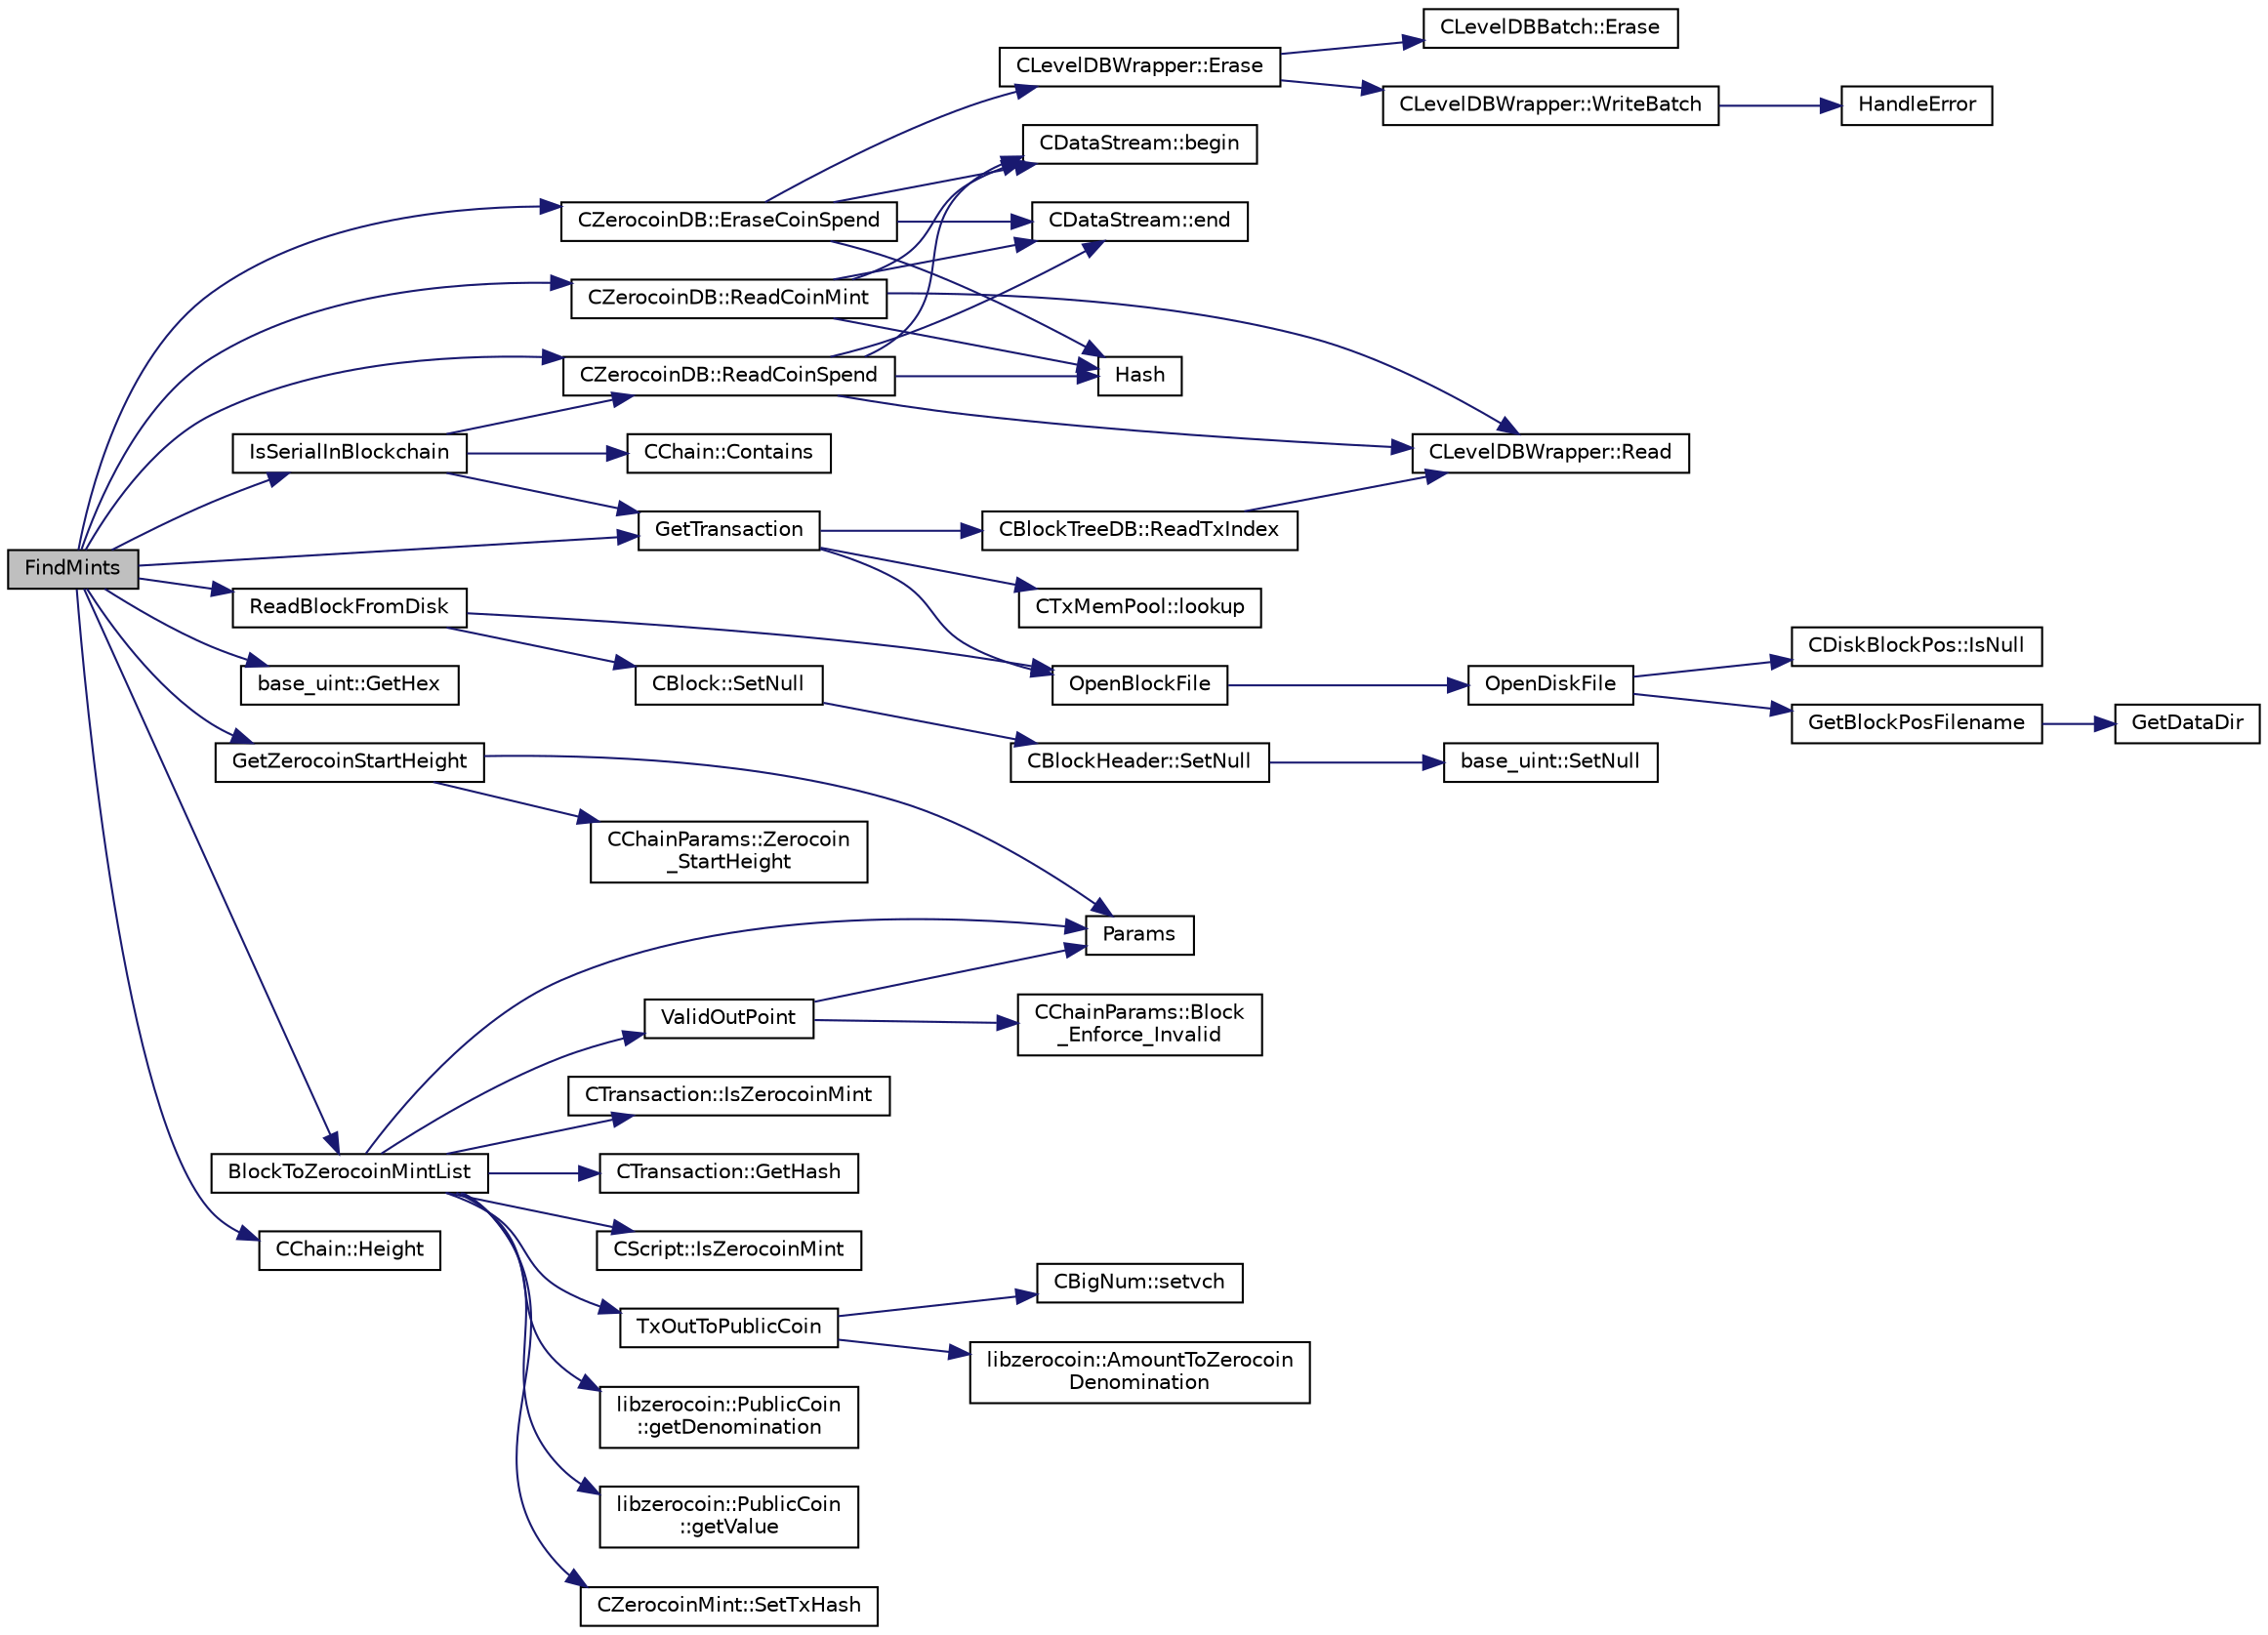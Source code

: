 digraph "FindMints"
{
  edge [fontname="Helvetica",fontsize="10",labelfontname="Helvetica",labelfontsize="10"];
  node [fontname="Helvetica",fontsize="10",shape=record];
  rankdir="LR";
  Node473 [label="FindMints",height=0.2,width=0.4,color="black", fillcolor="grey75", style="filled", fontcolor="black"];
  Node473 -> Node474 [color="midnightblue",fontsize="10",style="solid",fontname="Helvetica"];
  Node474 [label="CZerocoinDB::ReadCoinMint",height=0.2,width=0.4,color="black", fillcolor="white", style="filled",URL="$class_c_zerocoin_d_b.html#a90b0f4aecbbbe57b1b9cad6e1c37ec15"];
  Node474 -> Node475 [color="midnightblue",fontsize="10",style="solid",fontname="Helvetica"];
  Node475 [label="Hash",height=0.2,width=0.4,color="black", fillcolor="white", style="filled",URL="$hash_8h.html#a12c5e981d7f5f2850027fd5e932eff61",tooltip="Compute the 256-bit hash of a std::string. "];
  Node474 -> Node476 [color="midnightblue",fontsize="10",style="solid",fontname="Helvetica"];
  Node476 [label="CDataStream::begin",height=0.2,width=0.4,color="black", fillcolor="white", style="filled",URL="$class_c_data_stream.html#a2355d11752d8622badfbc03e9ed192fd"];
  Node474 -> Node477 [color="midnightblue",fontsize="10",style="solid",fontname="Helvetica"];
  Node477 [label="CDataStream::end",height=0.2,width=0.4,color="black", fillcolor="white", style="filled",URL="$class_c_data_stream.html#a66409dbd4403682fe674e2e71173cab4"];
  Node474 -> Node478 [color="midnightblue",fontsize="10",style="solid",fontname="Helvetica"];
  Node478 [label="CLevelDBWrapper::Read",height=0.2,width=0.4,color="black", fillcolor="white", style="filled",URL="$class_c_level_d_b_wrapper.html#a0cb51d3b8f042641b2d0aa76c3185527"];
  Node473 -> Node479 [color="midnightblue",fontsize="10",style="solid",fontname="Helvetica"];
  Node479 [label="GetTransaction",height=0.2,width=0.4,color="black", fillcolor="white", style="filled",URL="$main_8cpp.html#a044ae412844f02db690466dd24d9bb71",tooltip="Return transaction in tx, and if it was found inside a block, its hash is placed in hashBlock..."];
  Node479 -> Node480 [color="midnightblue",fontsize="10",style="solid",fontname="Helvetica"];
  Node480 [label="CTxMemPool::lookup",height=0.2,width=0.4,color="black", fillcolor="white", style="filled",URL="$class_c_tx_mem_pool.html#ad6d9966cdeb4b6586f7186e709b4e77e"];
  Node479 -> Node481 [color="midnightblue",fontsize="10",style="solid",fontname="Helvetica"];
  Node481 [label="CBlockTreeDB::ReadTxIndex",height=0.2,width=0.4,color="black", fillcolor="white", style="filled",URL="$class_c_block_tree_d_b.html#a74383427266d627e84c2d0c8e21e03c7"];
  Node481 -> Node478 [color="midnightblue",fontsize="10",style="solid",fontname="Helvetica"];
  Node479 -> Node482 [color="midnightblue",fontsize="10",style="solid",fontname="Helvetica"];
  Node482 [label="OpenBlockFile",height=0.2,width=0.4,color="black", fillcolor="white", style="filled",URL="$main_8cpp.html#a0d81388930a4ccb6a69b9abdd1ef5097",tooltip="Open a block file (blk?????.dat) "];
  Node482 -> Node483 [color="midnightblue",fontsize="10",style="solid",fontname="Helvetica"];
  Node483 [label="OpenDiskFile",height=0.2,width=0.4,color="black", fillcolor="white", style="filled",URL="$main_8cpp.html#ab15fc61f1d9596ad0aca703ff2c74635"];
  Node483 -> Node484 [color="midnightblue",fontsize="10",style="solid",fontname="Helvetica"];
  Node484 [label="CDiskBlockPos::IsNull",height=0.2,width=0.4,color="black", fillcolor="white", style="filled",URL="$struct_c_disk_block_pos.html#a7dd98fe3f5372d358df61db31899b0af"];
  Node483 -> Node485 [color="midnightblue",fontsize="10",style="solid",fontname="Helvetica"];
  Node485 [label="GetBlockPosFilename",height=0.2,width=0.4,color="black", fillcolor="white", style="filled",URL="$main_8cpp.html#a2f26f074aac584c3398de1dcdac59de9",tooltip="Translation to a filesystem path. "];
  Node485 -> Node486 [color="midnightblue",fontsize="10",style="solid",fontname="Helvetica"];
  Node486 [label="GetDataDir",height=0.2,width=0.4,color="black", fillcolor="white", style="filled",URL="$util_8cpp.html#ab83866a054745d4b30a3948a1b44beba"];
  Node473 -> Node487 [color="midnightblue",fontsize="10",style="solid",fontname="Helvetica"];
  Node487 [label="base_uint::GetHex",height=0.2,width=0.4,color="black", fillcolor="white", style="filled",URL="$classbase__uint.html#ae5e7b7481de91ebead20eebd5d685441"];
  Node473 -> Node488 [color="midnightblue",fontsize="10",style="solid",fontname="Helvetica"];
  Node488 [label="CZerocoinDB::ReadCoinSpend",height=0.2,width=0.4,color="black", fillcolor="white", style="filled",URL="$class_c_zerocoin_d_b.html#abd5c1b53d5ed33d4196010e51e2b8cbb"];
  Node488 -> Node475 [color="midnightblue",fontsize="10",style="solid",fontname="Helvetica"];
  Node488 -> Node476 [color="midnightblue",fontsize="10",style="solid",fontname="Helvetica"];
  Node488 -> Node477 [color="midnightblue",fontsize="10",style="solid",fontname="Helvetica"];
  Node488 -> Node478 [color="midnightblue",fontsize="10",style="solid",fontname="Helvetica"];
  Node473 -> Node489 [color="midnightblue",fontsize="10",style="solid",fontname="Helvetica"];
  Node489 [label="CZerocoinDB::EraseCoinSpend",height=0.2,width=0.4,color="black", fillcolor="white", style="filled",URL="$class_c_zerocoin_d_b.html#ae370638a6807897728027a73e46fa090"];
  Node489 -> Node475 [color="midnightblue",fontsize="10",style="solid",fontname="Helvetica"];
  Node489 -> Node476 [color="midnightblue",fontsize="10",style="solid",fontname="Helvetica"];
  Node489 -> Node477 [color="midnightblue",fontsize="10",style="solid",fontname="Helvetica"];
  Node489 -> Node490 [color="midnightblue",fontsize="10",style="solid",fontname="Helvetica"];
  Node490 [label="CLevelDBWrapper::Erase",height=0.2,width=0.4,color="black", fillcolor="white", style="filled",URL="$class_c_level_d_b_wrapper.html#a9f67e2880ba191fdc9439ba34e315d72"];
  Node490 -> Node491 [color="midnightblue",fontsize="10",style="solid",fontname="Helvetica"];
  Node491 [label="CLevelDBBatch::Erase",height=0.2,width=0.4,color="black", fillcolor="white", style="filled",URL="$class_c_level_d_b_batch.html#a22bf093d560b4ce3333e8f4a947faa7f"];
  Node490 -> Node492 [color="midnightblue",fontsize="10",style="solid",fontname="Helvetica"];
  Node492 [label="CLevelDBWrapper::WriteBatch",height=0.2,width=0.4,color="black", fillcolor="white", style="filled",URL="$class_c_level_d_b_wrapper.html#a820484c9e427f9e3400396e750acf4b8"];
  Node492 -> Node493 [color="midnightblue",fontsize="10",style="solid",fontname="Helvetica"];
  Node493 [label="HandleError",height=0.2,width=0.4,color="black", fillcolor="white", style="filled",URL="$leveldbwrapper_8cpp.html#aea36eb5fddb6266b14ea8cb15e183486"];
  Node473 -> Node494 [color="midnightblue",fontsize="10",style="solid",fontname="Helvetica"];
  Node494 [label="IsSerialInBlockchain",height=0.2,width=0.4,color="black", fillcolor="white", style="filled",URL="$main_8cpp.html#a1a986f7c3a557068daa8fa72f7daf3e6"];
  Node494 -> Node488 [color="midnightblue",fontsize="10",style="solid",fontname="Helvetica"];
  Node494 -> Node479 [color="midnightblue",fontsize="10",style="solid",fontname="Helvetica"];
  Node494 -> Node495 [color="midnightblue",fontsize="10",style="solid",fontname="Helvetica"];
  Node495 [label="CChain::Contains",height=0.2,width=0.4,color="black", fillcolor="white", style="filled",URL="$class_c_chain.html#af1786dc229c215dea7f727c11df2c8dc",tooltip="Efficiently check whether a block is present in this chain. "];
  Node473 -> Node496 [color="midnightblue",fontsize="10",style="solid",fontname="Helvetica"];
  Node496 [label="GetZerocoinStartHeight",height=0.2,width=0.4,color="black", fillcolor="white", style="filled",URL="$main_8cpp.html#a752811decc5be9015277ec367788a58c"];
  Node496 -> Node497 [color="midnightblue",fontsize="10",style="solid",fontname="Helvetica"];
  Node497 [label="Params",height=0.2,width=0.4,color="black", fillcolor="white", style="filled",URL="$chainparams_8cpp.html#ace5c5b706d71a324a417dd2db394fd4a",tooltip="Return the currently selected parameters. "];
  Node496 -> Node498 [color="midnightblue",fontsize="10",style="solid",fontname="Helvetica"];
  Node498 [label="CChainParams::Zerocoin\l_StartHeight",height=0.2,width=0.4,color="black", fillcolor="white", style="filled",URL="$class_c_chain_params.html#a5c3b62573db5b5a6cdaee67d608353e0"];
  Node473 -> Node499 [color="midnightblue",fontsize="10",style="solid",fontname="Helvetica"];
  Node499 [label="CChain::Height",height=0.2,width=0.4,color="black", fillcolor="white", style="filled",URL="$class_c_chain.html#ad4758bc8872ce065a9579f77c3171d40",tooltip="Return the maximal height in the chain. "];
  Node473 -> Node500 [color="midnightblue",fontsize="10",style="solid",fontname="Helvetica"];
  Node500 [label="ReadBlockFromDisk",height=0.2,width=0.4,color="black", fillcolor="white", style="filled",URL="$main_8cpp.html#a2dc350346749b7da7f4b40c114ee5147"];
  Node500 -> Node501 [color="midnightblue",fontsize="10",style="solid",fontname="Helvetica"];
  Node501 [label="CBlock::SetNull",height=0.2,width=0.4,color="black", fillcolor="white", style="filled",URL="$class_c_block.html#a0410d7ba8d60679c4cf364b82ffffea5"];
  Node501 -> Node502 [color="midnightblue",fontsize="10",style="solid",fontname="Helvetica"];
  Node502 [label="CBlockHeader::SetNull",height=0.2,width=0.4,color="black", fillcolor="white", style="filled",URL="$class_c_block_header.html#ae39c04a4357417d98954a51f53beb78a"];
  Node502 -> Node503 [color="midnightblue",fontsize="10",style="solid",fontname="Helvetica"];
  Node503 [label="base_uint::SetNull",height=0.2,width=0.4,color="black", fillcolor="white", style="filled",URL="$classbase__uint.html#ab7f832a0d48a7da00296497c820ae775"];
  Node500 -> Node482 [color="midnightblue",fontsize="10",style="solid",fontname="Helvetica"];
  Node473 -> Node504 [color="midnightblue",fontsize="10",style="solid",fontname="Helvetica"];
  Node504 [label="BlockToZerocoinMintList",height=0.2,width=0.4,color="black", fillcolor="white", style="filled",URL="$main_8cpp.html#ac317d8f586a4d15e3a7e91debf18b646"];
  Node504 -> Node505 [color="midnightblue",fontsize="10",style="solid",fontname="Helvetica"];
  Node505 [label="CTransaction::IsZerocoinMint",height=0.2,width=0.4,color="black", fillcolor="white", style="filled",URL="$class_c_transaction.html#ab91efb1c2312e6feeecfbbfff11abbb1"];
  Node504 -> Node506 [color="midnightblue",fontsize="10",style="solid",fontname="Helvetica"];
  Node506 [label="ValidOutPoint",height=0.2,width=0.4,color="black", fillcolor="white", style="filled",URL="$main_8cpp.html#a1f3b001e1c5c988c6a14f6367cffb6a7"];
  Node506 -> Node497 [color="midnightblue",fontsize="10",style="solid",fontname="Helvetica"];
  Node506 -> Node507 [color="midnightblue",fontsize="10",style="solid",fontname="Helvetica"];
  Node507 [label="CChainParams::Block\l_Enforce_Invalid",height=0.2,width=0.4,color="black", fillcolor="white", style="filled",URL="$class_c_chain_params.html#a273dbde532ea4c5cf57eea2150d1bea3"];
  Node504 -> Node508 [color="midnightblue",fontsize="10",style="solid",fontname="Helvetica"];
  Node508 [label="CTransaction::GetHash",height=0.2,width=0.4,color="black", fillcolor="white", style="filled",URL="$class_c_transaction.html#a7efd1379de830341417c0bfa23a149aa"];
  Node504 -> Node509 [color="midnightblue",fontsize="10",style="solid",fontname="Helvetica"];
  Node509 [label="CScript::IsZerocoinMint",height=0.2,width=0.4,color="black", fillcolor="white", style="filled",URL="$class_c_script.html#aadeaf93bd9c00abc9e20d082051adac8"];
  Node504 -> Node497 [color="midnightblue",fontsize="10",style="solid",fontname="Helvetica"];
  Node504 -> Node510 [color="midnightblue",fontsize="10",style="solid",fontname="Helvetica"];
  Node510 [label="TxOutToPublicCoin",height=0.2,width=0.4,color="black", fillcolor="white", style="filled",URL="$main_8cpp.html#aac3e600e13586e9d4aa42571d6cd2637"];
  Node510 -> Node511 [color="midnightblue",fontsize="10",style="solid",fontname="Helvetica"];
  Node511 [label="CBigNum::setvch",height=0.2,width=0.4,color="black", fillcolor="white", style="filled",URL="$class_c_big_num.html#aa9236c14e34519e9b173a9a4b80f5621"];
  Node510 -> Node512 [color="midnightblue",fontsize="10",style="solid",fontname="Helvetica"];
  Node512 [label="libzerocoin::AmountToZerocoin\lDenomination",height=0.2,width=0.4,color="black", fillcolor="white", style="filled",URL="$namespacelibzerocoin.html#a134fac363d8467df4fbb539a880051ec"];
  Node504 -> Node513 [color="midnightblue",fontsize="10",style="solid",fontname="Helvetica"];
  Node513 [label="libzerocoin::PublicCoin\l::getDenomination",height=0.2,width=0.4,color="black", fillcolor="white", style="filled",URL="$classlibzerocoin_1_1_public_coin.html#a150f84ac8998d73e223c74a311d48891"];
  Node504 -> Node514 [color="midnightblue",fontsize="10",style="solid",fontname="Helvetica"];
  Node514 [label="libzerocoin::PublicCoin\l::getValue",height=0.2,width=0.4,color="black", fillcolor="white", style="filled",URL="$classlibzerocoin_1_1_public_coin.html#abf335a1f7458e510bf46a73611200b3b"];
  Node504 -> Node515 [color="midnightblue",fontsize="10",style="solid",fontname="Helvetica"];
  Node515 [label="CZerocoinMint::SetTxHash",height=0.2,width=0.4,color="black", fillcolor="white", style="filled",URL="$class_c_zerocoin_mint.html#a3ede2b4a3e7c28311f332037af495e29"];
}
